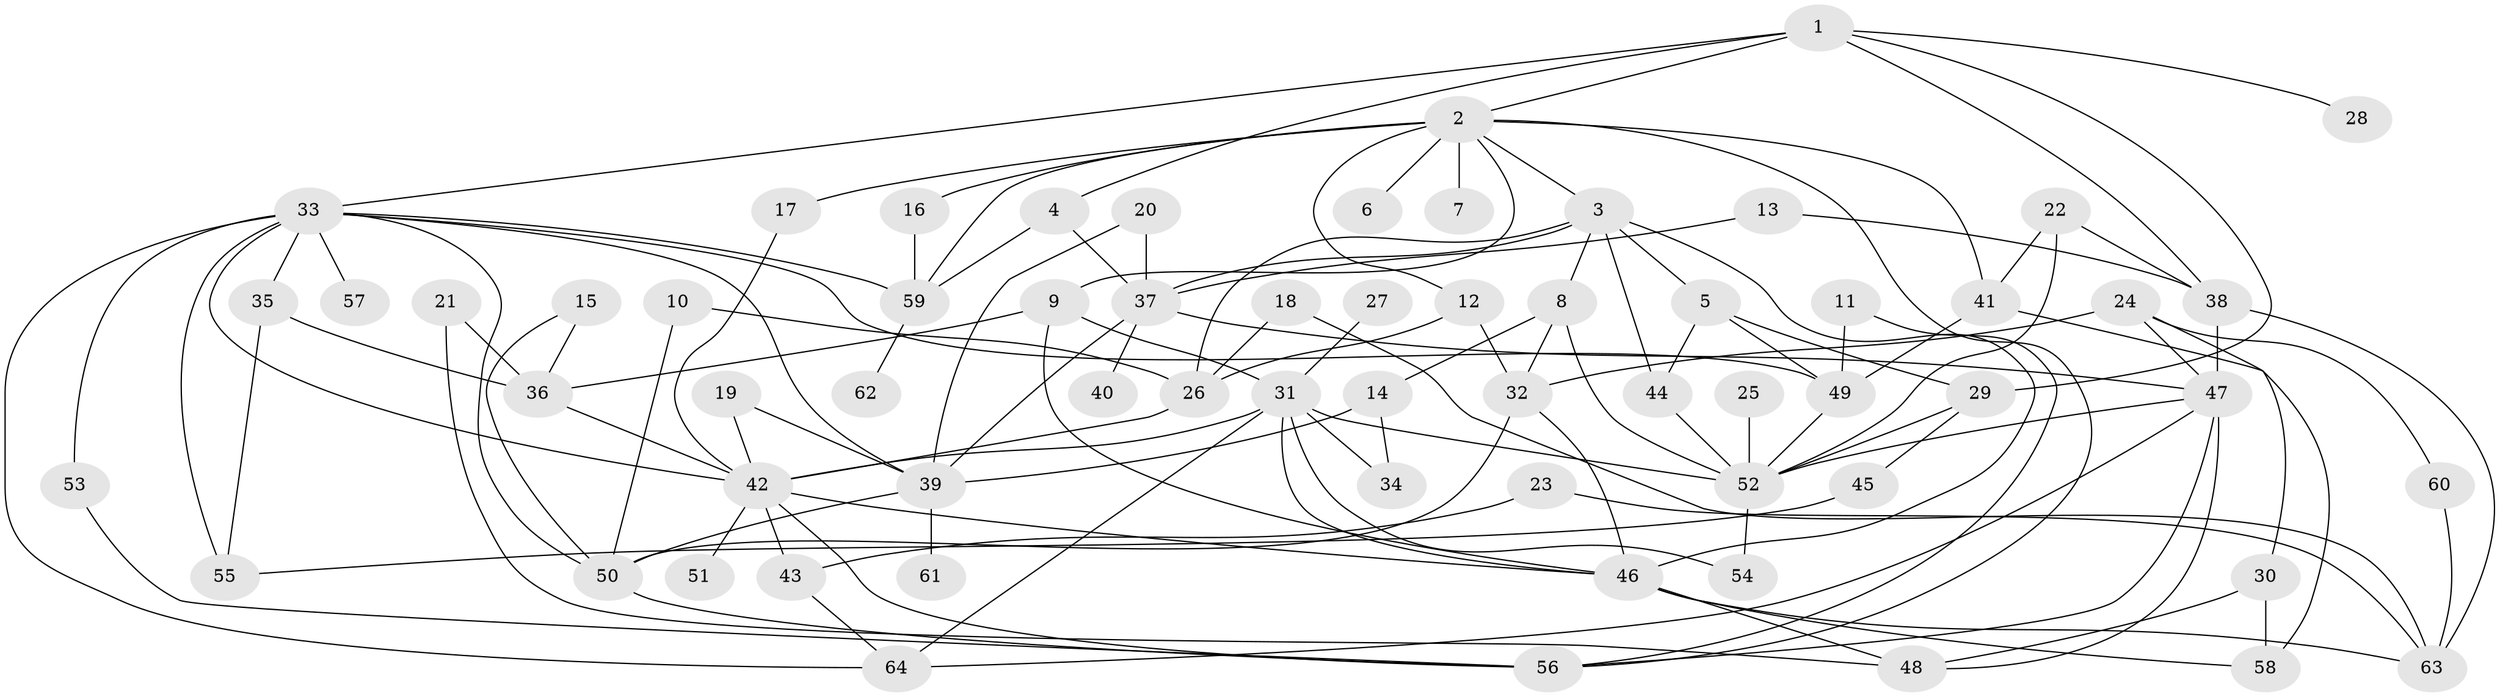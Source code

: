 // original degree distribution, {7: 0.031496062992125984, 6: 0.031496062992125984, 4: 0.11811023622047244, 5: 0.07086614173228346, 2: 0.33858267716535434, 8: 0.007874015748031496, 3: 0.2440944881889764, 1: 0.14960629921259844, 9: 0.007874015748031496}
// Generated by graph-tools (version 1.1) at 2025/49/03/09/25 03:49:20]
// undirected, 64 vertices, 121 edges
graph export_dot {
graph [start="1"]
  node [color=gray90,style=filled];
  1;
  2;
  3;
  4;
  5;
  6;
  7;
  8;
  9;
  10;
  11;
  12;
  13;
  14;
  15;
  16;
  17;
  18;
  19;
  20;
  21;
  22;
  23;
  24;
  25;
  26;
  27;
  28;
  29;
  30;
  31;
  32;
  33;
  34;
  35;
  36;
  37;
  38;
  39;
  40;
  41;
  42;
  43;
  44;
  45;
  46;
  47;
  48;
  49;
  50;
  51;
  52;
  53;
  54;
  55;
  56;
  57;
  58;
  59;
  60;
  61;
  62;
  63;
  64;
  1 -- 2 [weight=1.0];
  1 -- 4 [weight=1.0];
  1 -- 28 [weight=1.0];
  1 -- 29 [weight=1.0];
  1 -- 33 [weight=1.0];
  1 -- 38 [weight=1.0];
  2 -- 3 [weight=1.0];
  2 -- 6 [weight=1.0];
  2 -- 7 [weight=1.0];
  2 -- 9 [weight=1.0];
  2 -- 12 [weight=1.0];
  2 -- 16 [weight=1.0];
  2 -- 17 [weight=1.0];
  2 -- 41 [weight=1.0];
  2 -- 56 [weight=1.0];
  2 -- 59 [weight=1.0];
  3 -- 5 [weight=1.0];
  3 -- 8 [weight=1.0];
  3 -- 26 [weight=1.0];
  3 -- 37 [weight=1.0];
  3 -- 44 [weight=1.0];
  3 -- 46 [weight=1.0];
  4 -- 37 [weight=1.0];
  4 -- 59 [weight=1.0];
  5 -- 29 [weight=1.0];
  5 -- 44 [weight=1.0];
  5 -- 49 [weight=1.0];
  8 -- 14 [weight=1.0];
  8 -- 32 [weight=1.0];
  8 -- 52 [weight=1.0];
  9 -- 31 [weight=1.0];
  9 -- 36 [weight=1.0];
  9 -- 46 [weight=1.0];
  10 -- 26 [weight=1.0];
  10 -- 50 [weight=1.0];
  11 -- 49 [weight=1.0];
  11 -- 56 [weight=1.0];
  12 -- 26 [weight=1.0];
  12 -- 32 [weight=1.0];
  13 -- 37 [weight=1.0];
  13 -- 38 [weight=1.0];
  14 -- 34 [weight=1.0];
  14 -- 39 [weight=1.0];
  15 -- 36 [weight=1.0];
  15 -- 50 [weight=1.0];
  16 -- 59 [weight=1.0];
  17 -- 42 [weight=1.0];
  18 -- 26 [weight=1.0];
  18 -- 63 [weight=1.0];
  19 -- 39 [weight=1.0];
  19 -- 42 [weight=1.0];
  20 -- 37 [weight=1.0];
  20 -- 39 [weight=1.0];
  21 -- 36 [weight=1.0];
  21 -- 48 [weight=1.0];
  22 -- 38 [weight=1.0];
  22 -- 41 [weight=1.0];
  22 -- 52 [weight=1.0];
  23 -- 43 [weight=1.0];
  23 -- 63 [weight=1.0];
  24 -- 30 [weight=1.0];
  24 -- 32 [weight=1.0];
  24 -- 47 [weight=1.0];
  24 -- 60 [weight=1.0];
  25 -- 52 [weight=1.0];
  26 -- 42 [weight=1.0];
  27 -- 31 [weight=1.0];
  29 -- 45 [weight=1.0];
  29 -- 52 [weight=1.0];
  30 -- 48 [weight=1.0];
  30 -- 58 [weight=1.0];
  31 -- 34 [weight=1.0];
  31 -- 42 [weight=1.0];
  31 -- 46 [weight=1.0];
  31 -- 52 [weight=1.0];
  31 -- 54 [weight=1.0];
  31 -- 64 [weight=1.0];
  32 -- 46 [weight=1.0];
  32 -- 50 [weight=1.0];
  33 -- 35 [weight=1.0];
  33 -- 39 [weight=1.0];
  33 -- 42 [weight=1.0];
  33 -- 49 [weight=1.0];
  33 -- 50 [weight=1.0];
  33 -- 53 [weight=1.0];
  33 -- 55 [weight=2.0];
  33 -- 57 [weight=1.0];
  33 -- 59 [weight=1.0];
  33 -- 64 [weight=1.0];
  35 -- 36 [weight=1.0];
  35 -- 55 [weight=1.0];
  36 -- 42 [weight=1.0];
  37 -- 39 [weight=1.0];
  37 -- 40 [weight=1.0];
  37 -- 47 [weight=1.0];
  38 -- 47 [weight=1.0];
  38 -- 63 [weight=1.0];
  39 -- 50 [weight=1.0];
  39 -- 61 [weight=1.0];
  41 -- 49 [weight=1.0];
  41 -- 58 [weight=1.0];
  42 -- 43 [weight=1.0];
  42 -- 46 [weight=1.0];
  42 -- 51 [weight=1.0];
  42 -- 56 [weight=1.0];
  43 -- 64 [weight=1.0];
  44 -- 52 [weight=1.0];
  45 -- 55 [weight=1.0];
  46 -- 48 [weight=1.0];
  46 -- 58 [weight=1.0];
  46 -- 63 [weight=1.0];
  47 -- 48 [weight=1.0];
  47 -- 52 [weight=1.0];
  47 -- 56 [weight=1.0];
  47 -- 64 [weight=1.0];
  49 -- 52 [weight=1.0];
  50 -- 56 [weight=1.0];
  52 -- 54 [weight=1.0];
  53 -- 56 [weight=1.0];
  59 -- 62 [weight=1.0];
  60 -- 63 [weight=1.0];
}
